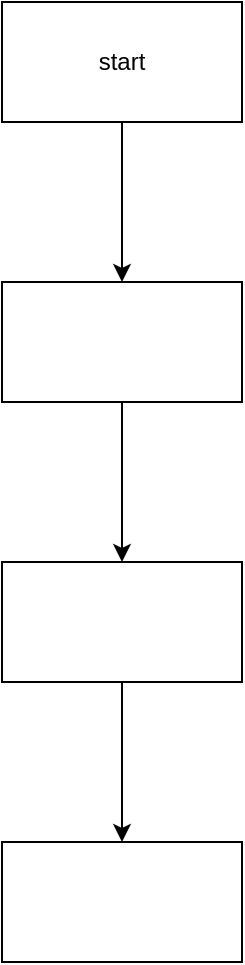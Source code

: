 <mxfile version="26.1.3">
  <diagram name="Page-1" id="_0cFvfcrkhvYAsVQOI6-">
    <mxGraphModel dx="548" dy="484" grid="1" gridSize="10" guides="1" tooltips="1" connect="1" arrows="1" fold="1" page="1" pageScale="1" pageWidth="827" pageHeight="1169" math="0" shadow="0">
      <root>
        <mxCell id="0" />
        <mxCell id="1" parent="0" />
        <mxCell id="ZYNj7-T5IlMomELFBFtX-3" value="" style="edgeStyle=orthogonalEdgeStyle;rounded=0;orthogonalLoop=1;jettySize=auto;html=1;" edge="1" parent="1" source="ZYNj7-T5IlMomELFBFtX-1" target="ZYNj7-T5IlMomELFBFtX-2">
          <mxGeometry relative="1" as="geometry" />
        </mxCell>
        <mxCell id="ZYNj7-T5IlMomELFBFtX-1" value="start" style="rounded=0;whiteSpace=wrap;html=1;" vertex="1" parent="1">
          <mxGeometry x="190" y="100" width="120" height="60" as="geometry" />
        </mxCell>
        <mxCell id="ZYNj7-T5IlMomELFBFtX-5" value="" style="edgeStyle=orthogonalEdgeStyle;rounded=0;orthogonalLoop=1;jettySize=auto;html=1;" edge="1" parent="1" source="ZYNj7-T5IlMomELFBFtX-2" target="ZYNj7-T5IlMomELFBFtX-4">
          <mxGeometry relative="1" as="geometry" />
        </mxCell>
        <mxCell id="ZYNj7-T5IlMomELFBFtX-2" value="" style="rounded=0;whiteSpace=wrap;html=1;" vertex="1" parent="1">
          <mxGeometry x="190" y="240" width="120" height="60" as="geometry" />
        </mxCell>
        <mxCell id="ZYNj7-T5IlMomELFBFtX-7" value="" style="edgeStyle=orthogonalEdgeStyle;rounded=0;orthogonalLoop=1;jettySize=auto;html=1;" edge="1" parent="1" source="ZYNj7-T5IlMomELFBFtX-4" target="ZYNj7-T5IlMomELFBFtX-6">
          <mxGeometry relative="1" as="geometry" />
        </mxCell>
        <mxCell id="ZYNj7-T5IlMomELFBFtX-4" value="" style="whiteSpace=wrap;html=1;rounded=0;" vertex="1" parent="1">
          <mxGeometry x="190" y="380" width="120" height="60" as="geometry" />
        </mxCell>
        <mxCell id="ZYNj7-T5IlMomELFBFtX-6" value="" style="whiteSpace=wrap;html=1;rounded=0;" vertex="1" parent="1">
          <mxGeometry x="190" y="520" width="120" height="60" as="geometry" />
        </mxCell>
      </root>
    </mxGraphModel>
  </diagram>
</mxfile>
